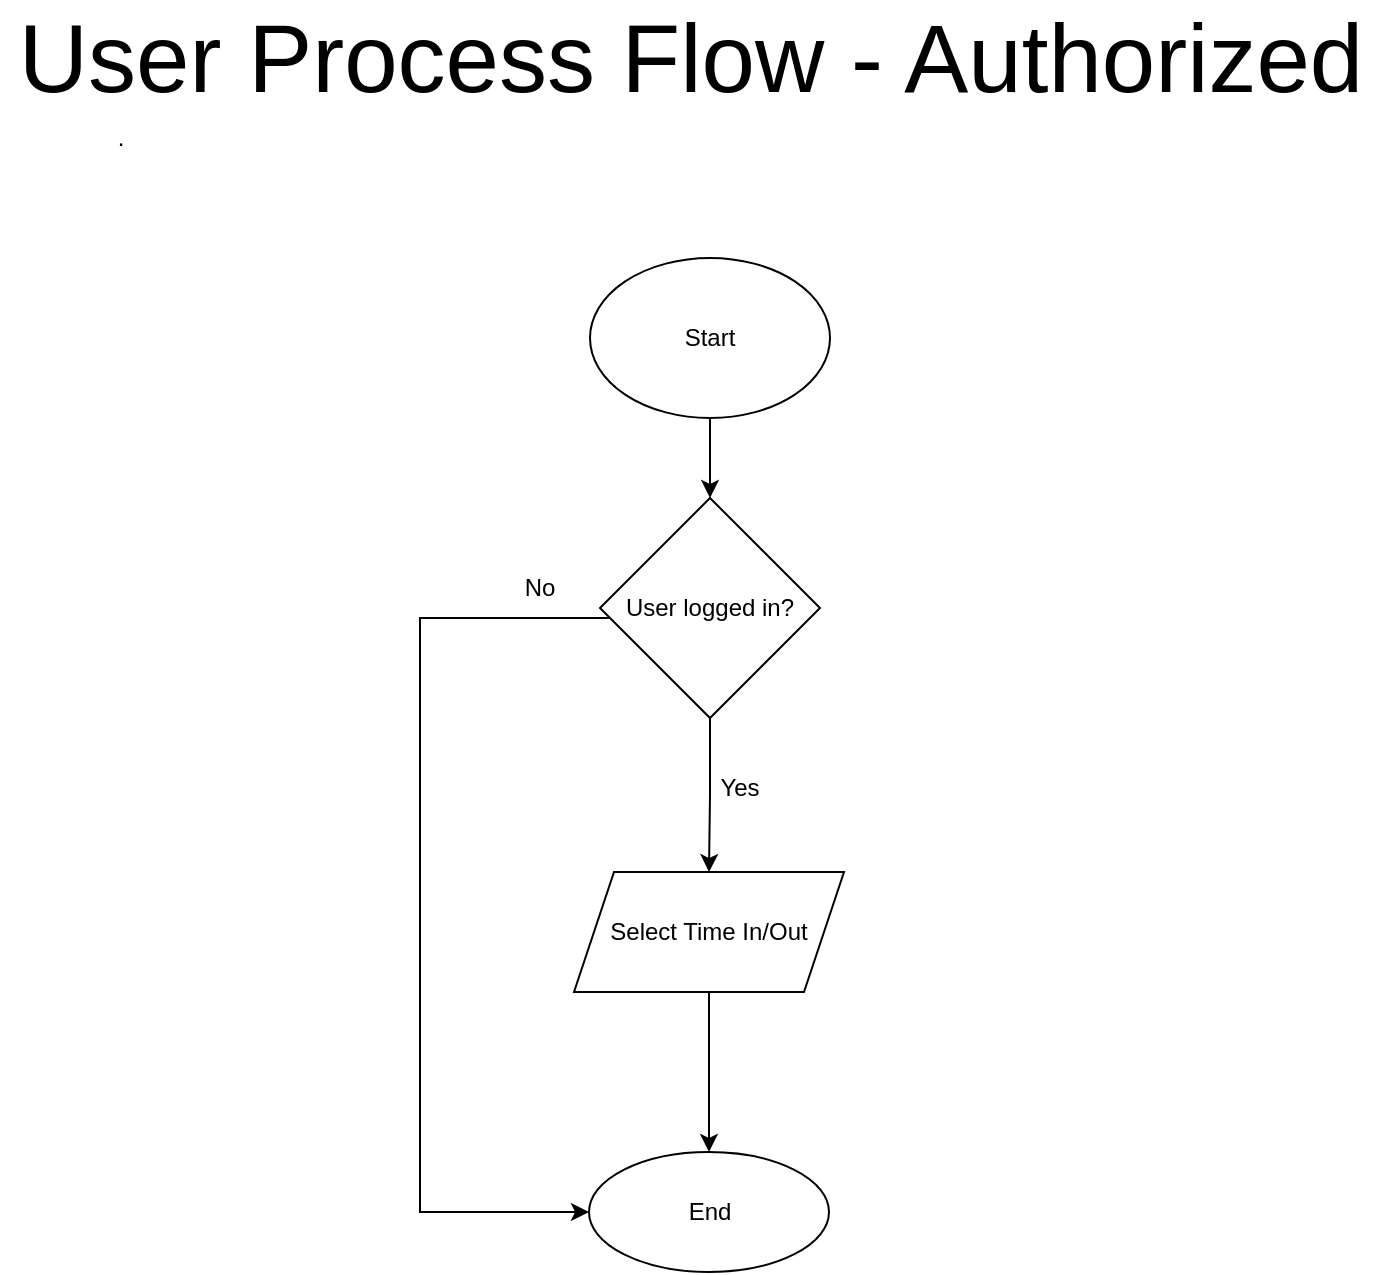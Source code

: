 <mxfile version="16.3.0" type="github"><diagram id="2CGQt_va2GO-UhKvDh3d" name="Page-1"><mxGraphModel dx="1246" dy="497" grid="1" gridSize="10" guides="1" tooltips="1" connect="1" arrows="1" fold="1" page="1" pageScale="1" pageWidth="850" pageHeight="1100" math="0" shadow="0"><root><mxCell id="0"/><mxCell id="1" parent="0"/><mxCell id="d2bPQFgCoEqFtIt_aRLP-4" value="" style="edgeStyle=orthogonalEdgeStyle;rounded=0;orthogonalLoop=1;jettySize=auto;html=1;entryX=0.5;entryY=0;entryDx=0;entryDy=0;" parent="1" source="d2bPQFgCoEqFtIt_aRLP-1" target="jI7gSnRP_klTq4tLJsj0-1" edge="1"><mxGeometry relative="1" as="geometry"><mxPoint x="435" y="280" as="targetPoint"/></mxGeometry></mxCell><mxCell id="d2bPQFgCoEqFtIt_aRLP-1" value="Start" style="ellipse;whiteSpace=wrap;html=1;" parent="1" vertex="1"><mxGeometry x="375" y="150" width="120" height="80" as="geometry"/></mxCell><mxCell id="d2bPQFgCoEqFtIt_aRLP-29" value="." style="text;html=1;align=center;verticalAlign=middle;resizable=0;points=[];autosize=1;strokeColor=none;fillColor=none;" parent="1" vertex="1"><mxGeometry x="130" y="80" width="20" height="20" as="geometry"/></mxCell><mxCell id="d2bPQFgCoEqFtIt_aRLP-30" value="&lt;font style=&quot;font-size: 48px&quot;&gt;User Process Flow - Authorized&lt;/font&gt;" style="text;html=1;align=center;verticalAlign=middle;resizable=0;points=[];autosize=1;strokeColor=none;fillColor=none;" parent="1" vertex="1"><mxGeometry x="80" y="35" width="690" height="30" as="geometry"/></mxCell><mxCell id="jI7gSnRP_klTq4tLJsj0-5" value="" style="edgeStyle=orthogonalEdgeStyle;rounded=0;orthogonalLoop=1;jettySize=auto;html=1;entryX=0;entryY=0.5;entryDx=0;entryDy=0;" edge="1" parent="1" source="jI7gSnRP_klTq4tLJsj0-1" target="jI7gSnRP_klTq4tLJsj0-14"><mxGeometry relative="1" as="geometry"><mxPoint x="305" y="325" as="targetPoint"/><Array as="points"><mxPoint x="290" y="330"/><mxPoint x="290" y="627"/></Array></mxGeometry></mxCell><mxCell id="jI7gSnRP_klTq4tLJsj0-13" value="" style="edgeStyle=orthogonalEdgeStyle;rounded=0;orthogonalLoop=1;jettySize=auto;html=1;" edge="1" parent="1" source="jI7gSnRP_klTq4tLJsj0-1" target="jI7gSnRP_klTq4tLJsj0-12"><mxGeometry relative="1" as="geometry"/></mxCell><mxCell id="jI7gSnRP_klTq4tLJsj0-1" value="User logged in?" style="rhombus;whiteSpace=wrap;html=1;" vertex="1" parent="1"><mxGeometry x="380" y="270" width="110" height="110" as="geometry"/></mxCell><mxCell id="jI7gSnRP_klTq4tLJsj0-6" value="Yes" style="text;html=1;strokeColor=none;fillColor=none;align=center;verticalAlign=middle;whiteSpace=wrap;rounded=0;" vertex="1" parent="1"><mxGeometry x="420" y="400" width="60" height="30" as="geometry"/></mxCell><mxCell id="jI7gSnRP_klTq4tLJsj0-7" value="No" style="text;html=1;strokeColor=none;fillColor=none;align=center;verticalAlign=middle;whiteSpace=wrap;rounded=0;" vertex="1" parent="1"><mxGeometry x="320" y="300" width="60" height="30" as="geometry"/></mxCell><mxCell id="jI7gSnRP_klTq4tLJsj0-15" value="" style="edgeStyle=orthogonalEdgeStyle;rounded=0;orthogonalLoop=1;jettySize=auto;html=1;" edge="1" parent="1" source="jI7gSnRP_klTq4tLJsj0-12" target="jI7gSnRP_klTq4tLJsj0-14"><mxGeometry relative="1" as="geometry"/></mxCell><mxCell id="jI7gSnRP_klTq4tLJsj0-12" value="Select Time In/Out" style="shape=parallelogram;perimeter=parallelogramPerimeter;whiteSpace=wrap;html=1;fixedSize=1;" vertex="1" parent="1"><mxGeometry x="367" y="457" width="135" height="60" as="geometry"/></mxCell><mxCell id="jI7gSnRP_klTq4tLJsj0-14" value="End" style="ellipse;whiteSpace=wrap;html=1;" vertex="1" parent="1"><mxGeometry x="374.5" y="597" width="120" height="60" as="geometry"/></mxCell></root></mxGraphModel></diagram></mxfile>
